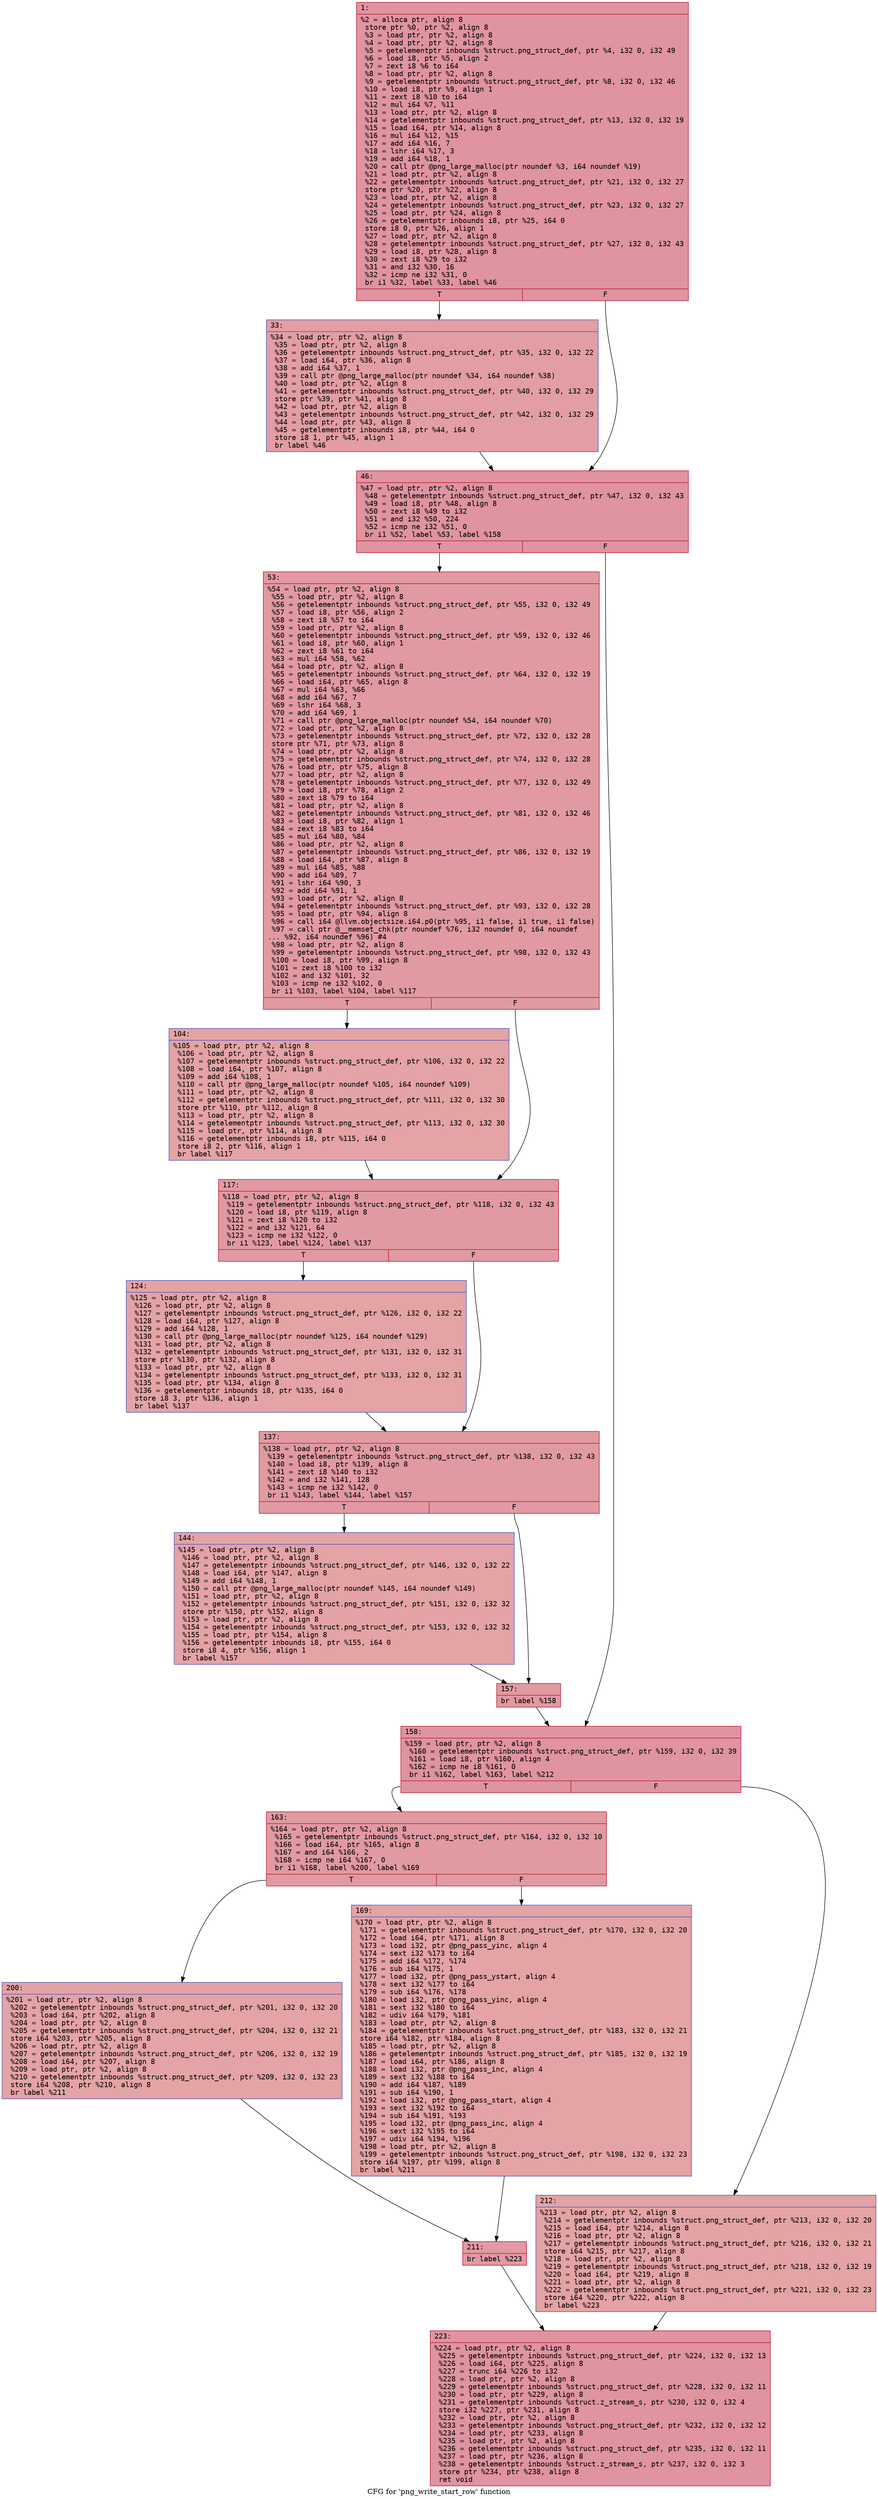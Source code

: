 digraph "CFG for 'png_write_start_row' function" {
	label="CFG for 'png_write_start_row' function";

	Node0x6000023af160 [shape=record,color="#b70d28ff", style=filled, fillcolor="#b70d2870" fontname="Courier",label="{1:\l|  %2 = alloca ptr, align 8\l  store ptr %0, ptr %2, align 8\l  %3 = load ptr, ptr %2, align 8\l  %4 = load ptr, ptr %2, align 8\l  %5 = getelementptr inbounds %struct.png_struct_def, ptr %4, i32 0, i32 49\l  %6 = load i8, ptr %5, align 2\l  %7 = zext i8 %6 to i64\l  %8 = load ptr, ptr %2, align 8\l  %9 = getelementptr inbounds %struct.png_struct_def, ptr %8, i32 0, i32 46\l  %10 = load i8, ptr %9, align 1\l  %11 = zext i8 %10 to i64\l  %12 = mul i64 %7, %11\l  %13 = load ptr, ptr %2, align 8\l  %14 = getelementptr inbounds %struct.png_struct_def, ptr %13, i32 0, i32 19\l  %15 = load i64, ptr %14, align 8\l  %16 = mul i64 %12, %15\l  %17 = add i64 %16, 7\l  %18 = lshr i64 %17, 3\l  %19 = add i64 %18, 1\l  %20 = call ptr @png_large_malloc(ptr noundef %3, i64 noundef %19)\l  %21 = load ptr, ptr %2, align 8\l  %22 = getelementptr inbounds %struct.png_struct_def, ptr %21, i32 0, i32 27\l  store ptr %20, ptr %22, align 8\l  %23 = load ptr, ptr %2, align 8\l  %24 = getelementptr inbounds %struct.png_struct_def, ptr %23, i32 0, i32 27\l  %25 = load ptr, ptr %24, align 8\l  %26 = getelementptr inbounds i8, ptr %25, i64 0\l  store i8 0, ptr %26, align 1\l  %27 = load ptr, ptr %2, align 8\l  %28 = getelementptr inbounds %struct.png_struct_def, ptr %27, i32 0, i32 43\l  %29 = load i8, ptr %28, align 8\l  %30 = zext i8 %29 to i32\l  %31 = and i32 %30, 16\l  %32 = icmp ne i32 %31, 0\l  br i1 %32, label %33, label %46\l|{<s0>T|<s1>F}}"];
	Node0x6000023af160:s0 -> Node0x6000023af4d0[tooltip="1 -> 33\nProbability 50.00%" ];
	Node0x6000023af160:s1 -> Node0x6000023af520[tooltip="1 -> 46\nProbability 50.00%" ];
	Node0x6000023af4d0 [shape=record,color="#3d50c3ff", style=filled, fillcolor="#be242e70" fontname="Courier",label="{33:\l|  %34 = load ptr, ptr %2, align 8\l  %35 = load ptr, ptr %2, align 8\l  %36 = getelementptr inbounds %struct.png_struct_def, ptr %35, i32 0, i32 22\l  %37 = load i64, ptr %36, align 8\l  %38 = add i64 %37, 1\l  %39 = call ptr @png_large_malloc(ptr noundef %34, i64 noundef %38)\l  %40 = load ptr, ptr %2, align 8\l  %41 = getelementptr inbounds %struct.png_struct_def, ptr %40, i32 0, i32 29\l  store ptr %39, ptr %41, align 8\l  %42 = load ptr, ptr %2, align 8\l  %43 = getelementptr inbounds %struct.png_struct_def, ptr %42, i32 0, i32 29\l  %44 = load ptr, ptr %43, align 8\l  %45 = getelementptr inbounds i8, ptr %44, i64 0\l  store i8 1, ptr %45, align 1\l  br label %46\l}"];
	Node0x6000023af4d0 -> Node0x6000023af520[tooltip="33 -> 46\nProbability 100.00%" ];
	Node0x6000023af520 [shape=record,color="#b70d28ff", style=filled, fillcolor="#b70d2870" fontname="Courier",label="{46:\l|  %47 = load ptr, ptr %2, align 8\l  %48 = getelementptr inbounds %struct.png_struct_def, ptr %47, i32 0, i32 43\l  %49 = load i8, ptr %48, align 8\l  %50 = zext i8 %49 to i32\l  %51 = and i32 %50, 224\l  %52 = icmp ne i32 %51, 0\l  br i1 %52, label %53, label %158\l|{<s0>T|<s1>F}}"];
	Node0x6000023af520:s0 -> Node0x6000023af570[tooltip="46 -> 53\nProbability 62.50%" ];
	Node0x6000023af520:s1 -> Node0x6000023af7a0[tooltip="46 -> 158\nProbability 37.50%" ];
	Node0x6000023af570 [shape=record,color="#b70d28ff", style=filled, fillcolor="#bb1b2c70" fontname="Courier",label="{53:\l|  %54 = load ptr, ptr %2, align 8\l  %55 = load ptr, ptr %2, align 8\l  %56 = getelementptr inbounds %struct.png_struct_def, ptr %55, i32 0, i32 49\l  %57 = load i8, ptr %56, align 2\l  %58 = zext i8 %57 to i64\l  %59 = load ptr, ptr %2, align 8\l  %60 = getelementptr inbounds %struct.png_struct_def, ptr %59, i32 0, i32 46\l  %61 = load i8, ptr %60, align 1\l  %62 = zext i8 %61 to i64\l  %63 = mul i64 %58, %62\l  %64 = load ptr, ptr %2, align 8\l  %65 = getelementptr inbounds %struct.png_struct_def, ptr %64, i32 0, i32 19\l  %66 = load i64, ptr %65, align 8\l  %67 = mul i64 %63, %66\l  %68 = add i64 %67, 7\l  %69 = lshr i64 %68, 3\l  %70 = add i64 %69, 1\l  %71 = call ptr @png_large_malloc(ptr noundef %54, i64 noundef %70)\l  %72 = load ptr, ptr %2, align 8\l  %73 = getelementptr inbounds %struct.png_struct_def, ptr %72, i32 0, i32 28\l  store ptr %71, ptr %73, align 8\l  %74 = load ptr, ptr %2, align 8\l  %75 = getelementptr inbounds %struct.png_struct_def, ptr %74, i32 0, i32 28\l  %76 = load ptr, ptr %75, align 8\l  %77 = load ptr, ptr %2, align 8\l  %78 = getelementptr inbounds %struct.png_struct_def, ptr %77, i32 0, i32 49\l  %79 = load i8, ptr %78, align 2\l  %80 = zext i8 %79 to i64\l  %81 = load ptr, ptr %2, align 8\l  %82 = getelementptr inbounds %struct.png_struct_def, ptr %81, i32 0, i32 46\l  %83 = load i8, ptr %82, align 1\l  %84 = zext i8 %83 to i64\l  %85 = mul i64 %80, %84\l  %86 = load ptr, ptr %2, align 8\l  %87 = getelementptr inbounds %struct.png_struct_def, ptr %86, i32 0, i32 19\l  %88 = load i64, ptr %87, align 8\l  %89 = mul i64 %85, %88\l  %90 = add i64 %89, 7\l  %91 = lshr i64 %90, 3\l  %92 = add i64 %91, 1\l  %93 = load ptr, ptr %2, align 8\l  %94 = getelementptr inbounds %struct.png_struct_def, ptr %93, i32 0, i32 28\l  %95 = load ptr, ptr %94, align 8\l  %96 = call i64 @llvm.objectsize.i64.p0(ptr %95, i1 false, i1 true, i1 false)\l  %97 = call ptr @__memset_chk(ptr noundef %76, i32 noundef 0, i64 noundef\l... %92, i64 noundef %96) #4\l  %98 = load ptr, ptr %2, align 8\l  %99 = getelementptr inbounds %struct.png_struct_def, ptr %98, i32 0, i32 43\l  %100 = load i8, ptr %99, align 8\l  %101 = zext i8 %100 to i32\l  %102 = and i32 %101, 32\l  %103 = icmp ne i32 %102, 0\l  br i1 %103, label %104, label %117\l|{<s0>T|<s1>F}}"];
	Node0x6000023af570:s0 -> Node0x6000023af5c0[tooltip="53 -> 104\nProbability 50.00%" ];
	Node0x6000023af570:s1 -> Node0x6000023af610[tooltip="53 -> 117\nProbability 50.00%" ];
	Node0x6000023af5c0 [shape=record,color="#3d50c3ff", style=filled, fillcolor="#c32e3170" fontname="Courier",label="{104:\l|  %105 = load ptr, ptr %2, align 8\l  %106 = load ptr, ptr %2, align 8\l  %107 = getelementptr inbounds %struct.png_struct_def, ptr %106, i32 0, i32 22\l  %108 = load i64, ptr %107, align 8\l  %109 = add i64 %108, 1\l  %110 = call ptr @png_large_malloc(ptr noundef %105, i64 noundef %109)\l  %111 = load ptr, ptr %2, align 8\l  %112 = getelementptr inbounds %struct.png_struct_def, ptr %111, i32 0, i32 30\l  store ptr %110, ptr %112, align 8\l  %113 = load ptr, ptr %2, align 8\l  %114 = getelementptr inbounds %struct.png_struct_def, ptr %113, i32 0, i32 30\l  %115 = load ptr, ptr %114, align 8\l  %116 = getelementptr inbounds i8, ptr %115, i64 0\l  store i8 2, ptr %116, align 1\l  br label %117\l}"];
	Node0x6000023af5c0 -> Node0x6000023af610[tooltip="104 -> 117\nProbability 100.00%" ];
	Node0x6000023af610 [shape=record,color="#b70d28ff", style=filled, fillcolor="#bb1b2c70" fontname="Courier",label="{117:\l|  %118 = load ptr, ptr %2, align 8\l  %119 = getelementptr inbounds %struct.png_struct_def, ptr %118, i32 0, i32 43\l  %120 = load i8, ptr %119, align 8\l  %121 = zext i8 %120 to i32\l  %122 = and i32 %121, 64\l  %123 = icmp ne i32 %122, 0\l  br i1 %123, label %124, label %137\l|{<s0>T|<s1>F}}"];
	Node0x6000023af610:s0 -> Node0x6000023af660[tooltip="117 -> 124\nProbability 50.00%" ];
	Node0x6000023af610:s1 -> Node0x6000023af6b0[tooltip="117 -> 137\nProbability 50.00%" ];
	Node0x6000023af660 [shape=record,color="#3d50c3ff", style=filled, fillcolor="#c32e3170" fontname="Courier",label="{124:\l|  %125 = load ptr, ptr %2, align 8\l  %126 = load ptr, ptr %2, align 8\l  %127 = getelementptr inbounds %struct.png_struct_def, ptr %126, i32 0, i32 22\l  %128 = load i64, ptr %127, align 8\l  %129 = add i64 %128, 1\l  %130 = call ptr @png_large_malloc(ptr noundef %125, i64 noundef %129)\l  %131 = load ptr, ptr %2, align 8\l  %132 = getelementptr inbounds %struct.png_struct_def, ptr %131, i32 0, i32 31\l  store ptr %130, ptr %132, align 8\l  %133 = load ptr, ptr %2, align 8\l  %134 = getelementptr inbounds %struct.png_struct_def, ptr %133, i32 0, i32 31\l  %135 = load ptr, ptr %134, align 8\l  %136 = getelementptr inbounds i8, ptr %135, i64 0\l  store i8 3, ptr %136, align 1\l  br label %137\l}"];
	Node0x6000023af660 -> Node0x6000023af6b0[tooltip="124 -> 137\nProbability 100.00%" ];
	Node0x6000023af6b0 [shape=record,color="#b70d28ff", style=filled, fillcolor="#bb1b2c70" fontname="Courier",label="{137:\l|  %138 = load ptr, ptr %2, align 8\l  %139 = getelementptr inbounds %struct.png_struct_def, ptr %138, i32 0, i32 43\l  %140 = load i8, ptr %139, align 8\l  %141 = zext i8 %140 to i32\l  %142 = and i32 %141, 128\l  %143 = icmp ne i32 %142, 0\l  br i1 %143, label %144, label %157\l|{<s0>T|<s1>F}}"];
	Node0x6000023af6b0:s0 -> Node0x6000023af700[tooltip="137 -> 144\nProbability 50.00%" ];
	Node0x6000023af6b0:s1 -> Node0x6000023af750[tooltip="137 -> 157\nProbability 50.00%" ];
	Node0x6000023af700 [shape=record,color="#3d50c3ff", style=filled, fillcolor="#c32e3170" fontname="Courier",label="{144:\l|  %145 = load ptr, ptr %2, align 8\l  %146 = load ptr, ptr %2, align 8\l  %147 = getelementptr inbounds %struct.png_struct_def, ptr %146, i32 0, i32 22\l  %148 = load i64, ptr %147, align 8\l  %149 = add i64 %148, 1\l  %150 = call ptr @png_large_malloc(ptr noundef %145, i64 noundef %149)\l  %151 = load ptr, ptr %2, align 8\l  %152 = getelementptr inbounds %struct.png_struct_def, ptr %151, i32 0, i32 32\l  store ptr %150, ptr %152, align 8\l  %153 = load ptr, ptr %2, align 8\l  %154 = getelementptr inbounds %struct.png_struct_def, ptr %153, i32 0, i32 32\l  %155 = load ptr, ptr %154, align 8\l  %156 = getelementptr inbounds i8, ptr %155, i64 0\l  store i8 4, ptr %156, align 1\l  br label %157\l}"];
	Node0x6000023af700 -> Node0x6000023af750[tooltip="144 -> 157\nProbability 100.00%" ];
	Node0x6000023af750 [shape=record,color="#b70d28ff", style=filled, fillcolor="#bb1b2c70" fontname="Courier",label="{157:\l|  br label %158\l}"];
	Node0x6000023af750 -> Node0x6000023af7a0[tooltip="157 -> 158\nProbability 100.00%" ];
	Node0x6000023af7a0 [shape=record,color="#b70d28ff", style=filled, fillcolor="#b70d2870" fontname="Courier",label="{158:\l|  %159 = load ptr, ptr %2, align 8\l  %160 = getelementptr inbounds %struct.png_struct_def, ptr %159, i32 0, i32 39\l  %161 = load i8, ptr %160, align 4\l  %162 = icmp ne i8 %161, 0\l  br i1 %162, label %163, label %212\l|{<s0>T|<s1>F}}"];
	Node0x6000023af7a0:s0 -> Node0x6000023af7f0[tooltip="158 -> 163\nProbability 62.50%" ];
	Node0x6000023af7a0:s1 -> Node0x6000023af930[tooltip="158 -> 212\nProbability 37.50%" ];
	Node0x6000023af7f0 [shape=record,color="#b70d28ff", style=filled, fillcolor="#bb1b2c70" fontname="Courier",label="{163:\l|  %164 = load ptr, ptr %2, align 8\l  %165 = getelementptr inbounds %struct.png_struct_def, ptr %164, i32 0, i32 10\l  %166 = load i64, ptr %165, align 8\l  %167 = and i64 %166, 2\l  %168 = icmp ne i64 %167, 0\l  br i1 %168, label %200, label %169\l|{<s0>T|<s1>F}}"];
	Node0x6000023af7f0:s0 -> Node0x6000023af890[tooltip="163 -> 200\nProbability 50.00%" ];
	Node0x6000023af7f0:s1 -> Node0x6000023af840[tooltip="163 -> 169\nProbability 50.00%" ];
	Node0x6000023af840 [shape=record,color="#3d50c3ff", style=filled, fillcolor="#c32e3170" fontname="Courier",label="{169:\l|  %170 = load ptr, ptr %2, align 8\l  %171 = getelementptr inbounds %struct.png_struct_def, ptr %170, i32 0, i32 20\l  %172 = load i64, ptr %171, align 8\l  %173 = load i32, ptr @png_pass_yinc, align 4\l  %174 = sext i32 %173 to i64\l  %175 = add i64 %172, %174\l  %176 = sub i64 %175, 1\l  %177 = load i32, ptr @png_pass_ystart, align 4\l  %178 = sext i32 %177 to i64\l  %179 = sub i64 %176, %178\l  %180 = load i32, ptr @png_pass_yinc, align 4\l  %181 = sext i32 %180 to i64\l  %182 = udiv i64 %179, %181\l  %183 = load ptr, ptr %2, align 8\l  %184 = getelementptr inbounds %struct.png_struct_def, ptr %183, i32 0, i32 21\l  store i64 %182, ptr %184, align 8\l  %185 = load ptr, ptr %2, align 8\l  %186 = getelementptr inbounds %struct.png_struct_def, ptr %185, i32 0, i32 19\l  %187 = load i64, ptr %186, align 8\l  %188 = load i32, ptr @png_pass_inc, align 4\l  %189 = sext i32 %188 to i64\l  %190 = add i64 %187, %189\l  %191 = sub i64 %190, 1\l  %192 = load i32, ptr @png_pass_start, align 4\l  %193 = sext i32 %192 to i64\l  %194 = sub i64 %191, %193\l  %195 = load i32, ptr @png_pass_inc, align 4\l  %196 = sext i32 %195 to i64\l  %197 = udiv i64 %194, %196\l  %198 = load ptr, ptr %2, align 8\l  %199 = getelementptr inbounds %struct.png_struct_def, ptr %198, i32 0, i32 23\l  store i64 %197, ptr %199, align 8\l  br label %211\l}"];
	Node0x6000023af840 -> Node0x6000023af8e0[tooltip="169 -> 211\nProbability 100.00%" ];
	Node0x6000023af890 [shape=record,color="#3d50c3ff", style=filled, fillcolor="#c32e3170" fontname="Courier",label="{200:\l|  %201 = load ptr, ptr %2, align 8\l  %202 = getelementptr inbounds %struct.png_struct_def, ptr %201, i32 0, i32 20\l  %203 = load i64, ptr %202, align 8\l  %204 = load ptr, ptr %2, align 8\l  %205 = getelementptr inbounds %struct.png_struct_def, ptr %204, i32 0, i32 21\l  store i64 %203, ptr %205, align 8\l  %206 = load ptr, ptr %2, align 8\l  %207 = getelementptr inbounds %struct.png_struct_def, ptr %206, i32 0, i32 19\l  %208 = load i64, ptr %207, align 8\l  %209 = load ptr, ptr %2, align 8\l  %210 = getelementptr inbounds %struct.png_struct_def, ptr %209, i32 0, i32 23\l  store i64 %208, ptr %210, align 8\l  br label %211\l}"];
	Node0x6000023af890 -> Node0x6000023af8e0[tooltip="200 -> 211\nProbability 100.00%" ];
	Node0x6000023af8e0 [shape=record,color="#b70d28ff", style=filled, fillcolor="#bb1b2c70" fontname="Courier",label="{211:\l|  br label %223\l}"];
	Node0x6000023af8e0 -> Node0x6000023af980[tooltip="211 -> 223\nProbability 100.00%" ];
	Node0x6000023af930 [shape=record,color="#3d50c3ff", style=filled, fillcolor="#c32e3170" fontname="Courier",label="{212:\l|  %213 = load ptr, ptr %2, align 8\l  %214 = getelementptr inbounds %struct.png_struct_def, ptr %213, i32 0, i32 20\l  %215 = load i64, ptr %214, align 8\l  %216 = load ptr, ptr %2, align 8\l  %217 = getelementptr inbounds %struct.png_struct_def, ptr %216, i32 0, i32 21\l  store i64 %215, ptr %217, align 8\l  %218 = load ptr, ptr %2, align 8\l  %219 = getelementptr inbounds %struct.png_struct_def, ptr %218, i32 0, i32 19\l  %220 = load i64, ptr %219, align 8\l  %221 = load ptr, ptr %2, align 8\l  %222 = getelementptr inbounds %struct.png_struct_def, ptr %221, i32 0, i32 23\l  store i64 %220, ptr %222, align 8\l  br label %223\l}"];
	Node0x6000023af930 -> Node0x6000023af980[tooltip="212 -> 223\nProbability 100.00%" ];
	Node0x6000023af980 [shape=record,color="#b70d28ff", style=filled, fillcolor="#b70d2870" fontname="Courier",label="{223:\l|  %224 = load ptr, ptr %2, align 8\l  %225 = getelementptr inbounds %struct.png_struct_def, ptr %224, i32 0, i32 13\l  %226 = load i64, ptr %225, align 8\l  %227 = trunc i64 %226 to i32\l  %228 = load ptr, ptr %2, align 8\l  %229 = getelementptr inbounds %struct.png_struct_def, ptr %228, i32 0, i32 11\l  %230 = load ptr, ptr %229, align 8\l  %231 = getelementptr inbounds %struct.z_stream_s, ptr %230, i32 0, i32 4\l  store i32 %227, ptr %231, align 8\l  %232 = load ptr, ptr %2, align 8\l  %233 = getelementptr inbounds %struct.png_struct_def, ptr %232, i32 0, i32 12\l  %234 = load ptr, ptr %233, align 8\l  %235 = load ptr, ptr %2, align 8\l  %236 = getelementptr inbounds %struct.png_struct_def, ptr %235, i32 0, i32 11\l  %237 = load ptr, ptr %236, align 8\l  %238 = getelementptr inbounds %struct.z_stream_s, ptr %237, i32 0, i32 3\l  store ptr %234, ptr %238, align 8\l  ret void\l}"];
}
